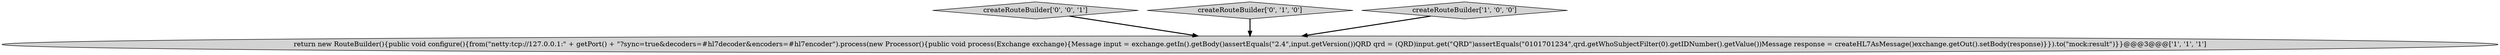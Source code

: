 digraph {
1 [style = filled, label = "return new RouteBuilder(){public void configure(){from(\"netty:tcp://127.0.0.1:\" + getPort() + \"?sync=true&decoders=#hl7decoder&encoders=#hl7encoder\").process(new Processor(){public void process(Exchange exchange){Message input = exchange.getIn().getBody()assertEquals(\"2.4\",input.getVersion())QRD qrd = (QRD)input.get(\"QRD\")assertEquals(\"0101701234\",qrd.getWhoSubjectFilter(0).getIDNumber().getValue())Message response = createHL7AsMessage()exchange.getOut().setBody(response)}}).to(\"mock:result\")}}@@@3@@@['1', '1', '1']", fillcolor = lightgray, shape = ellipse image = "AAA0AAABBB1BBB"];
3 [style = filled, label = "createRouteBuilder['0', '0', '1']", fillcolor = lightgray, shape = diamond image = "AAA0AAABBB3BBB"];
2 [style = filled, label = "createRouteBuilder['0', '1', '0']", fillcolor = lightgray, shape = diamond image = "AAA0AAABBB2BBB"];
0 [style = filled, label = "createRouteBuilder['1', '0', '0']", fillcolor = lightgray, shape = diamond image = "AAA0AAABBB1BBB"];
3->1 [style = bold, label=""];
2->1 [style = bold, label=""];
0->1 [style = bold, label=""];
}
